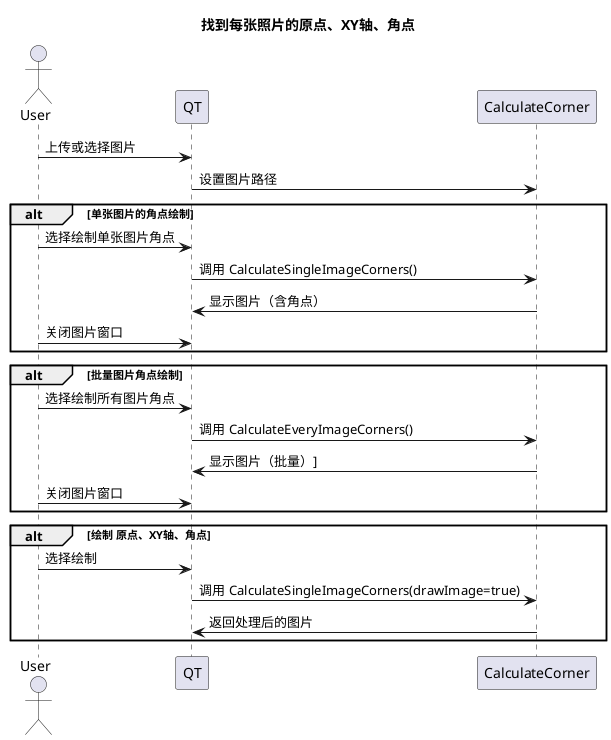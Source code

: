 @startuml

title "找到每张照片的原点、XY轴、角点"

actor User 
participant QT as Frontend
participant CalculateCorner

User -> Frontend : 上传或选择图片
Frontend -> CalculateCorner : 设置图片路径

alt 单张图片的角点绘制
    User -> Frontend : 选择绘制单张图片角点
    Frontend -> CalculateCorner : 调用 CalculateSingleImageCorners()
    CalculateCorner -> Frontend : 显示图片（含角点）
    User -> Frontend : 关闭图片窗口
end

alt 批量图片角点绘制
    User -> Frontend : 选择绘制所有图片角点
    Frontend -> CalculateCorner : 调用 CalculateEveryImageCorners()
    CalculateCorner -> Frontend : 显示图片（批量）]
    User -> Frontend : 关闭图片窗口
end

alt 绘制 原点、XY轴、角点
    User -> Frontend : 选择绘制
    Frontend -> CalculateCorner : 调用 CalculateSingleImageCorners(drawImage=true)
    CalculateCorner -> Frontend : 返回处理后的图片
end

@enduml